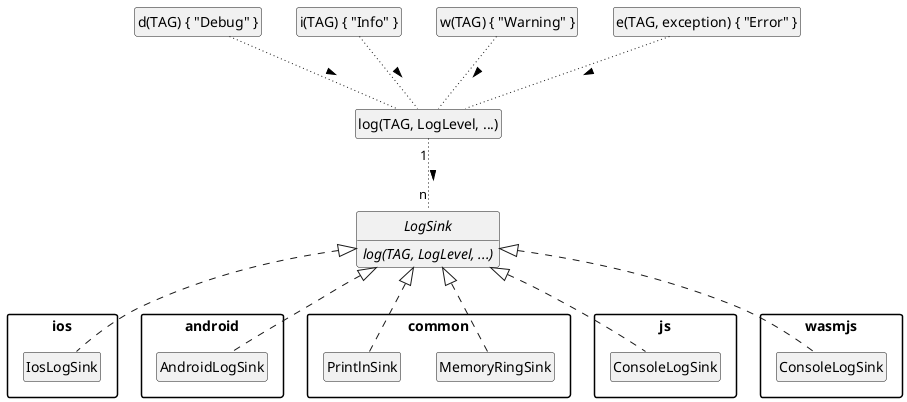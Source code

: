 @startuml
skinparam packageStyle rectangle
hide empty members
hide stereotype
hide circle

class "d(TAG) { "Debug" }" as Debug
class "i(TAG) { "Info" }" as Info
class "w(TAG) { "Warning" }" as Warn
class "e(TAG, exception) { "Error" }" as Error
class "log(TAG, LogLevel, ...)" as Log

Debug -[dotted]- Log : >
Info -[dotted]- Log : >
Warn -[dotted]- Log : >
Error -[dotted]- Log : >

interface LogSink {
    {abstract} log(TAG, LogLevel, ...)
}

package ios {
    class IosLogSink
}

package android {
    class AndroidLogSink
}

package common {
    class PrintlnSink
    class MemoryRingSink
}

package js {
    class "ConsoleLogSink" as ConsoleLogSinkJs
}

package wasmjs {
    class "ConsoleLogSink" as ConsoleLogSinkWasmJs
}

LogSink <|.. PrintlnSink
LogSink <|.. MemoryRingSink
LogSink <|.. AndroidLogSink
LogSink <|.. IosLogSink
LogSink <|.. ConsoleLogSinkJs
LogSink <|.. ConsoleLogSinkWasmJs

Log "1" -[dotted]- "n" LogSink : >
@enduml
